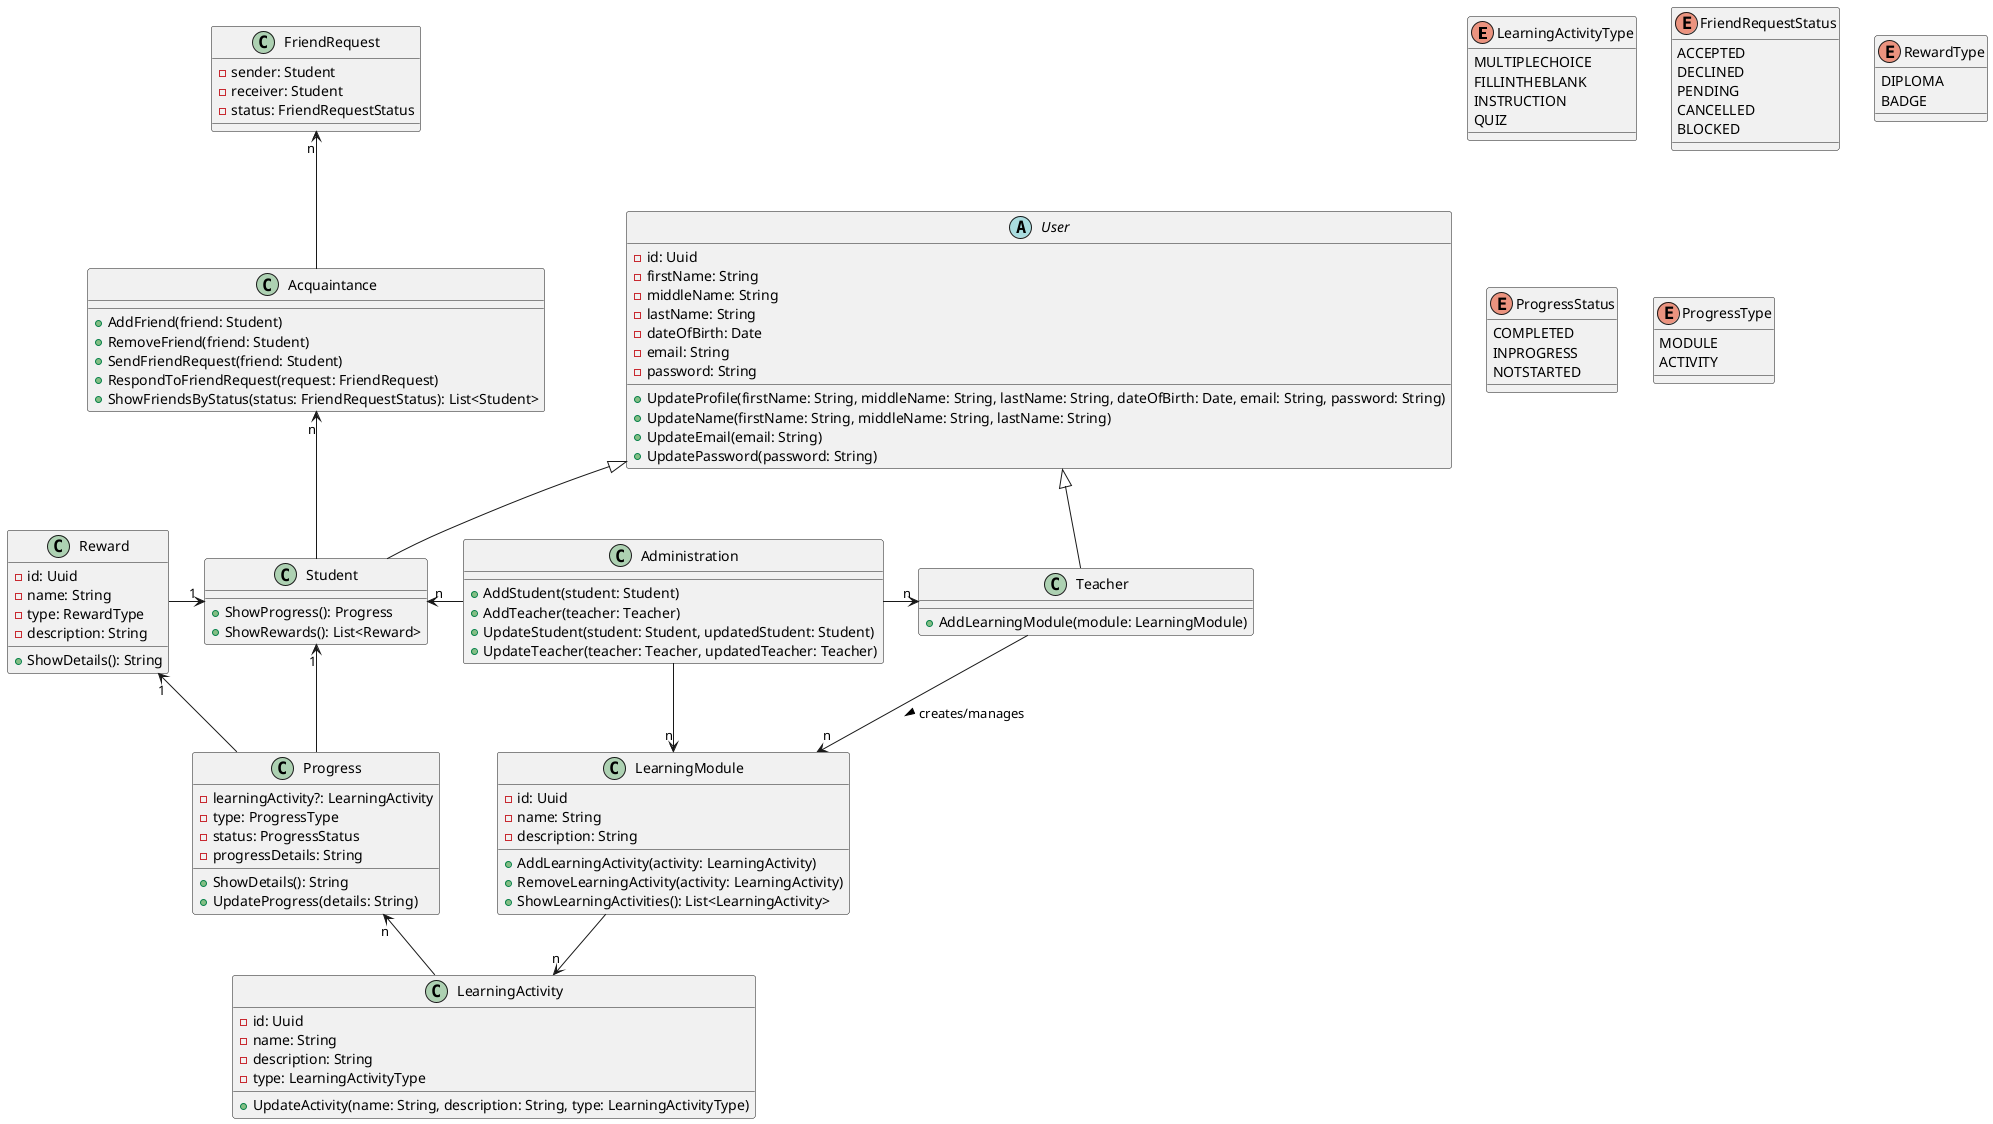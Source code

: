 @startuml

enum LearningActivityType {
    MULTIPLECHOICE
    FILLINTHEBLANK
    INSTRUCTION
    QUIZ
}

enum FriendRequestStatus {
    ACCEPTED
    DECLINED
    PENDING
    CANCELLED
    BLOCKED
}

enum RewardType {
    DIPLOMA
    BADGE
}

enum ProgressStatus {
    COMPLETED
    INPROGRESS
    NOTSTARTED
}

enum ProgressType {
    MODULE
    ACTIVITY
}

' Base class for common user attributes
abstract class User {
    -id: Uuid
    -firstName: String
    -middleName: String
    -lastName: String
    -dateOfBirth: Date
    -email: String
    -password: String
    +UpdateProfile(firstName: String, middleName: String, lastName: String, dateOfBirth: Date, email: String, password: String)
    +UpdateName(firstName: String, middleName: String, lastName: String)
    +UpdateEmail(email: String)
    +UpdatePassword(password: String)
}

class Administration {
    +AddStudent(student: Student)
    +AddTeacher(teacher: Teacher)
    +UpdateStudent(student: Student, updatedStudent: Student)
    +UpdateTeacher(teacher: Teacher, updatedTeacher: Teacher)
}

class Teacher extends User {
    +AddLearningModule(module: LearningModule)
}

class Student extends User {
    +ShowProgress(): Progress
    +ShowRewards(): List<Reward>
}

class LearningModule {
    -id: Uuid
    -name: String
    -description: String
    +AddLearningActivity(activity: LearningActivity)
    +RemoveLearningActivity(activity: LearningActivity)
    +ShowLearningActivities(): List<LearningActivity>
}


class LearningActivity {
    -id: Uuid
    -name: String
    -description: String
    -type: LearningActivityType
    +UpdateActivity(name: String, description: String, type: LearningActivityType)
}

class Reward {
    -id: Uuid
    -name: String
    -type: RewardType
    -description: String
    +ShowDetails(): String
}

class Progress {
    -learningActivity?: LearningActivity
    -type: ProgressType
    -status: ProgressStatus
    -progressDetails: String
    +ShowDetails(): String
    +UpdateProgress(details: String)
}

class Acquaintance {
    +AddFriend(friend: Student)
    +RemoveFriend(friend: Student)
    +SendFriendRequest(friend: Student)
    +RespondToFriendRequest(request: FriendRequest)
    +ShowFriendsByStatus(status: FriendRequestStatus): List<Student>
}

class FriendRequest {
    -sender: Student
    -receiver: Student
    -status: FriendRequestStatus
}

Administration -left-> "n" Student
Administration -right-> "n" Teacher
Administration -down-> "n" LearningModule
LearningModule -right-> "n" LearningActivity
Progress "n" <-down- LearningActivity
Reward "1" <-down- Progress
Student -up-> "n" Acquaintance
Teacher -down-> "n" LearningModule : creates/manages >
Student "1" <-down- Progress
Student "1" <-left- Reward
Acquaintance -up-> "n" FriendRequest
' Adminstration -> Progress -> LearningModule // LearningActivity // user // reward

@enduml